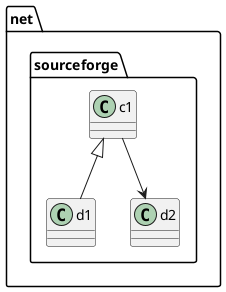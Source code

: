{
  "sha1": "22x0x9xe3vxamrg9fkwd0j9prxb0r5s",
  "insertion": {
    "when": "2024-05-30T20:48:19.890Z",
    "user": "plantuml@gmail.com"
  }
}
@startuml

namespace net.sourceforge {
  c1 <|-- d1
  c1 --> d2
}
@enduml
